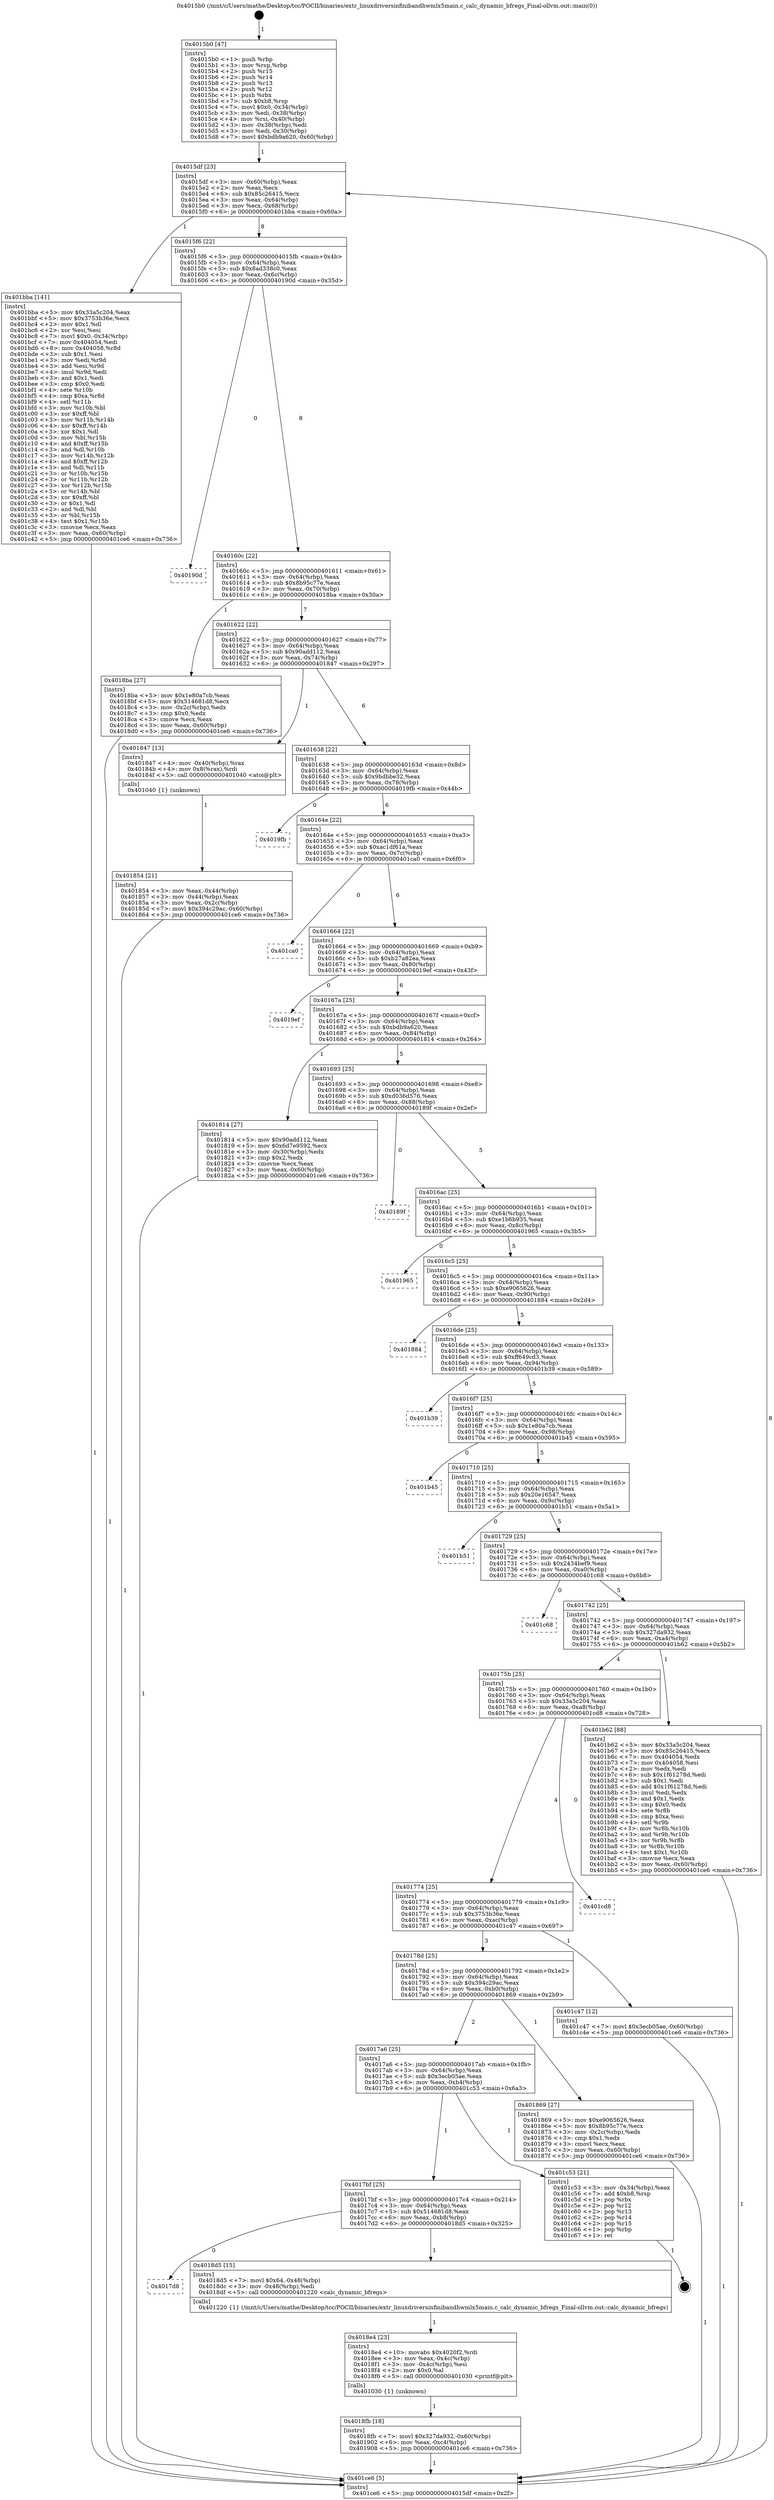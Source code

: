 digraph "0x4015b0" {
  label = "0x4015b0 (/mnt/c/Users/mathe/Desktop/tcc/POCII/binaries/extr_linuxdriversinfinibandhwmlx5main.c_calc_dynamic_bfregs_Final-ollvm.out::main(0))"
  labelloc = "t"
  node[shape=record]

  Entry [label="",width=0.3,height=0.3,shape=circle,fillcolor=black,style=filled]
  "0x4015df" [label="{
     0x4015df [23]\l
     | [instrs]\l
     &nbsp;&nbsp;0x4015df \<+3\>: mov -0x60(%rbp),%eax\l
     &nbsp;&nbsp;0x4015e2 \<+2\>: mov %eax,%ecx\l
     &nbsp;&nbsp;0x4015e4 \<+6\>: sub $0x85c26415,%ecx\l
     &nbsp;&nbsp;0x4015ea \<+3\>: mov %eax,-0x64(%rbp)\l
     &nbsp;&nbsp;0x4015ed \<+3\>: mov %ecx,-0x68(%rbp)\l
     &nbsp;&nbsp;0x4015f0 \<+6\>: je 0000000000401bba \<main+0x60a\>\l
  }"]
  "0x401bba" [label="{
     0x401bba [141]\l
     | [instrs]\l
     &nbsp;&nbsp;0x401bba \<+5\>: mov $0x33a5c204,%eax\l
     &nbsp;&nbsp;0x401bbf \<+5\>: mov $0x3753b36e,%ecx\l
     &nbsp;&nbsp;0x401bc4 \<+2\>: mov $0x1,%dl\l
     &nbsp;&nbsp;0x401bc6 \<+2\>: xor %esi,%esi\l
     &nbsp;&nbsp;0x401bc8 \<+7\>: movl $0x0,-0x34(%rbp)\l
     &nbsp;&nbsp;0x401bcf \<+7\>: mov 0x404054,%edi\l
     &nbsp;&nbsp;0x401bd6 \<+8\>: mov 0x404058,%r8d\l
     &nbsp;&nbsp;0x401bde \<+3\>: sub $0x1,%esi\l
     &nbsp;&nbsp;0x401be1 \<+3\>: mov %edi,%r9d\l
     &nbsp;&nbsp;0x401be4 \<+3\>: add %esi,%r9d\l
     &nbsp;&nbsp;0x401be7 \<+4\>: imul %r9d,%edi\l
     &nbsp;&nbsp;0x401beb \<+3\>: and $0x1,%edi\l
     &nbsp;&nbsp;0x401bee \<+3\>: cmp $0x0,%edi\l
     &nbsp;&nbsp;0x401bf1 \<+4\>: sete %r10b\l
     &nbsp;&nbsp;0x401bf5 \<+4\>: cmp $0xa,%r8d\l
     &nbsp;&nbsp;0x401bf9 \<+4\>: setl %r11b\l
     &nbsp;&nbsp;0x401bfd \<+3\>: mov %r10b,%bl\l
     &nbsp;&nbsp;0x401c00 \<+3\>: xor $0xff,%bl\l
     &nbsp;&nbsp;0x401c03 \<+3\>: mov %r11b,%r14b\l
     &nbsp;&nbsp;0x401c06 \<+4\>: xor $0xff,%r14b\l
     &nbsp;&nbsp;0x401c0a \<+3\>: xor $0x1,%dl\l
     &nbsp;&nbsp;0x401c0d \<+3\>: mov %bl,%r15b\l
     &nbsp;&nbsp;0x401c10 \<+4\>: and $0xff,%r15b\l
     &nbsp;&nbsp;0x401c14 \<+3\>: and %dl,%r10b\l
     &nbsp;&nbsp;0x401c17 \<+3\>: mov %r14b,%r12b\l
     &nbsp;&nbsp;0x401c1a \<+4\>: and $0xff,%r12b\l
     &nbsp;&nbsp;0x401c1e \<+3\>: and %dl,%r11b\l
     &nbsp;&nbsp;0x401c21 \<+3\>: or %r10b,%r15b\l
     &nbsp;&nbsp;0x401c24 \<+3\>: or %r11b,%r12b\l
     &nbsp;&nbsp;0x401c27 \<+3\>: xor %r12b,%r15b\l
     &nbsp;&nbsp;0x401c2a \<+3\>: or %r14b,%bl\l
     &nbsp;&nbsp;0x401c2d \<+3\>: xor $0xff,%bl\l
     &nbsp;&nbsp;0x401c30 \<+3\>: or $0x1,%dl\l
     &nbsp;&nbsp;0x401c33 \<+2\>: and %dl,%bl\l
     &nbsp;&nbsp;0x401c35 \<+3\>: or %bl,%r15b\l
     &nbsp;&nbsp;0x401c38 \<+4\>: test $0x1,%r15b\l
     &nbsp;&nbsp;0x401c3c \<+3\>: cmovne %ecx,%eax\l
     &nbsp;&nbsp;0x401c3f \<+3\>: mov %eax,-0x60(%rbp)\l
     &nbsp;&nbsp;0x401c42 \<+5\>: jmp 0000000000401ce6 \<main+0x736\>\l
  }"]
  "0x4015f6" [label="{
     0x4015f6 [22]\l
     | [instrs]\l
     &nbsp;&nbsp;0x4015f6 \<+5\>: jmp 00000000004015fb \<main+0x4b\>\l
     &nbsp;&nbsp;0x4015fb \<+3\>: mov -0x64(%rbp),%eax\l
     &nbsp;&nbsp;0x4015fe \<+5\>: sub $0x8ad338c0,%eax\l
     &nbsp;&nbsp;0x401603 \<+3\>: mov %eax,-0x6c(%rbp)\l
     &nbsp;&nbsp;0x401606 \<+6\>: je 000000000040190d \<main+0x35d\>\l
  }"]
  Exit [label="",width=0.3,height=0.3,shape=circle,fillcolor=black,style=filled,peripheries=2]
  "0x40190d" [label="{
     0x40190d\l
  }", style=dashed]
  "0x40160c" [label="{
     0x40160c [22]\l
     | [instrs]\l
     &nbsp;&nbsp;0x40160c \<+5\>: jmp 0000000000401611 \<main+0x61\>\l
     &nbsp;&nbsp;0x401611 \<+3\>: mov -0x64(%rbp),%eax\l
     &nbsp;&nbsp;0x401614 \<+5\>: sub $0x8b95c77e,%eax\l
     &nbsp;&nbsp;0x401619 \<+3\>: mov %eax,-0x70(%rbp)\l
     &nbsp;&nbsp;0x40161c \<+6\>: je 00000000004018ba \<main+0x30a\>\l
  }"]
  "0x4018fb" [label="{
     0x4018fb [18]\l
     | [instrs]\l
     &nbsp;&nbsp;0x4018fb \<+7\>: movl $0x327da932,-0x60(%rbp)\l
     &nbsp;&nbsp;0x401902 \<+6\>: mov %eax,-0xc4(%rbp)\l
     &nbsp;&nbsp;0x401908 \<+5\>: jmp 0000000000401ce6 \<main+0x736\>\l
  }"]
  "0x4018ba" [label="{
     0x4018ba [27]\l
     | [instrs]\l
     &nbsp;&nbsp;0x4018ba \<+5\>: mov $0x1e80a7cb,%eax\l
     &nbsp;&nbsp;0x4018bf \<+5\>: mov $0x514681d8,%ecx\l
     &nbsp;&nbsp;0x4018c4 \<+3\>: mov -0x2c(%rbp),%edx\l
     &nbsp;&nbsp;0x4018c7 \<+3\>: cmp $0x0,%edx\l
     &nbsp;&nbsp;0x4018ca \<+3\>: cmove %ecx,%eax\l
     &nbsp;&nbsp;0x4018cd \<+3\>: mov %eax,-0x60(%rbp)\l
     &nbsp;&nbsp;0x4018d0 \<+5\>: jmp 0000000000401ce6 \<main+0x736\>\l
  }"]
  "0x401622" [label="{
     0x401622 [22]\l
     | [instrs]\l
     &nbsp;&nbsp;0x401622 \<+5\>: jmp 0000000000401627 \<main+0x77\>\l
     &nbsp;&nbsp;0x401627 \<+3\>: mov -0x64(%rbp),%eax\l
     &nbsp;&nbsp;0x40162a \<+5\>: sub $0x90add112,%eax\l
     &nbsp;&nbsp;0x40162f \<+3\>: mov %eax,-0x74(%rbp)\l
     &nbsp;&nbsp;0x401632 \<+6\>: je 0000000000401847 \<main+0x297\>\l
  }"]
  "0x4018e4" [label="{
     0x4018e4 [23]\l
     | [instrs]\l
     &nbsp;&nbsp;0x4018e4 \<+10\>: movabs $0x4020f2,%rdi\l
     &nbsp;&nbsp;0x4018ee \<+3\>: mov %eax,-0x4c(%rbp)\l
     &nbsp;&nbsp;0x4018f1 \<+3\>: mov -0x4c(%rbp),%esi\l
     &nbsp;&nbsp;0x4018f4 \<+2\>: mov $0x0,%al\l
     &nbsp;&nbsp;0x4018f6 \<+5\>: call 0000000000401030 \<printf@plt\>\l
     | [calls]\l
     &nbsp;&nbsp;0x401030 \{1\} (unknown)\l
  }"]
  "0x401847" [label="{
     0x401847 [13]\l
     | [instrs]\l
     &nbsp;&nbsp;0x401847 \<+4\>: mov -0x40(%rbp),%rax\l
     &nbsp;&nbsp;0x40184b \<+4\>: mov 0x8(%rax),%rdi\l
     &nbsp;&nbsp;0x40184f \<+5\>: call 0000000000401040 \<atoi@plt\>\l
     | [calls]\l
     &nbsp;&nbsp;0x401040 \{1\} (unknown)\l
  }"]
  "0x401638" [label="{
     0x401638 [22]\l
     | [instrs]\l
     &nbsp;&nbsp;0x401638 \<+5\>: jmp 000000000040163d \<main+0x8d\>\l
     &nbsp;&nbsp;0x40163d \<+3\>: mov -0x64(%rbp),%eax\l
     &nbsp;&nbsp;0x401640 \<+5\>: sub $0x9bdbbe32,%eax\l
     &nbsp;&nbsp;0x401645 \<+3\>: mov %eax,-0x78(%rbp)\l
     &nbsp;&nbsp;0x401648 \<+6\>: je 00000000004019fb \<main+0x44b\>\l
  }"]
  "0x4017d8" [label="{
     0x4017d8\l
  }", style=dashed]
  "0x4019fb" [label="{
     0x4019fb\l
  }", style=dashed]
  "0x40164e" [label="{
     0x40164e [22]\l
     | [instrs]\l
     &nbsp;&nbsp;0x40164e \<+5\>: jmp 0000000000401653 \<main+0xa3\>\l
     &nbsp;&nbsp;0x401653 \<+3\>: mov -0x64(%rbp),%eax\l
     &nbsp;&nbsp;0x401656 \<+5\>: sub $0xac1df61a,%eax\l
     &nbsp;&nbsp;0x40165b \<+3\>: mov %eax,-0x7c(%rbp)\l
     &nbsp;&nbsp;0x40165e \<+6\>: je 0000000000401ca0 \<main+0x6f0\>\l
  }"]
  "0x4018d5" [label="{
     0x4018d5 [15]\l
     | [instrs]\l
     &nbsp;&nbsp;0x4018d5 \<+7\>: movl $0x64,-0x48(%rbp)\l
     &nbsp;&nbsp;0x4018dc \<+3\>: mov -0x48(%rbp),%edi\l
     &nbsp;&nbsp;0x4018df \<+5\>: call 0000000000401220 \<calc_dynamic_bfregs\>\l
     | [calls]\l
     &nbsp;&nbsp;0x401220 \{1\} (/mnt/c/Users/mathe/Desktop/tcc/POCII/binaries/extr_linuxdriversinfinibandhwmlx5main.c_calc_dynamic_bfregs_Final-ollvm.out::calc_dynamic_bfregs)\l
  }"]
  "0x401ca0" [label="{
     0x401ca0\l
  }", style=dashed]
  "0x401664" [label="{
     0x401664 [22]\l
     | [instrs]\l
     &nbsp;&nbsp;0x401664 \<+5\>: jmp 0000000000401669 \<main+0xb9\>\l
     &nbsp;&nbsp;0x401669 \<+3\>: mov -0x64(%rbp),%eax\l
     &nbsp;&nbsp;0x40166c \<+5\>: sub $0xb27a82ea,%eax\l
     &nbsp;&nbsp;0x401671 \<+3\>: mov %eax,-0x80(%rbp)\l
     &nbsp;&nbsp;0x401674 \<+6\>: je 00000000004019ef \<main+0x43f\>\l
  }"]
  "0x4017bf" [label="{
     0x4017bf [25]\l
     | [instrs]\l
     &nbsp;&nbsp;0x4017bf \<+5\>: jmp 00000000004017c4 \<main+0x214\>\l
     &nbsp;&nbsp;0x4017c4 \<+3\>: mov -0x64(%rbp),%eax\l
     &nbsp;&nbsp;0x4017c7 \<+5\>: sub $0x514681d8,%eax\l
     &nbsp;&nbsp;0x4017cc \<+6\>: mov %eax,-0xb8(%rbp)\l
     &nbsp;&nbsp;0x4017d2 \<+6\>: je 00000000004018d5 \<main+0x325\>\l
  }"]
  "0x4019ef" [label="{
     0x4019ef\l
  }", style=dashed]
  "0x40167a" [label="{
     0x40167a [25]\l
     | [instrs]\l
     &nbsp;&nbsp;0x40167a \<+5\>: jmp 000000000040167f \<main+0xcf\>\l
     &nbsp;&nbsp;0x40167f \<+3\>: mov -0x64(%rbp),%eax\l
     &nbsp;&nbsp;0x401682 \<+5\>: sub $0xbdb9a620,%eax\l
     &nbsp;&nbsp;0x401687 \<+6\>: mov %eax,-0x84(%rbp)\l
     &nbsp;&nbsp;0x40168d \<+6\>: je 0000000000401814 \<main+0x264\>\l
  }"]
  "0x401c53" [label="{
     0x401c53 [21]\l
     | [instrs]\l
     &nbsp;&nbsp;0x401c53 \<+3\>: mov -0x34(%rbp),%eax\l
     &nbsp;&nbsp;0x401c56 \<+7\>: add $0xb8,%rsp\l
     &nbsp;&nbsp;0x401c5d \<+1\>: pop %rbx\l
     &nbsp;&nbsp;0x401c5e \<+2\>: pop %r12\l
     &nbsp;&nbsp;0x401c60 \<+2\>: pop %r13\l
     &nbsp;&nbsp;0x401c62 \<+2\>: pop %r14\l
     &nbsp;&nbsp;0x401c64 \<+2\>: pop %r15\l
     &nbsp;&nbsp;0x401c66 \<+1\>: pop %rbp\l
     &nbsp;&nbsp;0x401c67 \<+1\>: ret\l
  }"]
  "0x401814" [label="{
     0x401814 [27]\l
     | [instrs]\l
     &nbsp;&nbsp;0x401814 \<+5\>: mov $0x90add112,%eax\l
     &nbsp;&nbsp;0x401819 \<+5\>: mov $0x6d7e9592,%ecx\l
     &nbsp;&nbsp;0x40181e \<+3\>: mov -0x30(%rbp),%edx\l
     &nbsp;&nbsp;0x401821 \<+3\>: cmp $0x2,%edx\l
     &nbsp;&nbsp;0x401824 \<+3\>: cmovne %ecx,%eax\l
     &nbsp;&nbsp;0x401827 \<+3\>: mov %eax,-0x60(%rbp)\l
     &nbsp;&nbsp;0x40182a \<+5\>: jmp 0000000000401ce6 \<main+0x736\>\l
  }"]
  "0x401693" [label="{
     0x401693 [25]\l
     | [instrs]\l
     &nbsp;&nbsp;0x401693 \<+5\>: jmp 0000000000401698 \<main+0xe8\>\l
     &nbsp;&nbsp;0x401698 \<+3\>: mov -0x64(%rbp),%eax\l
     &nbsp;&nbsp;0x40169b \<+5\>: sub $0xd036d576,%eax\l
     &nbsp;&nbsp;0x4016a0 \<+6\>: mov %eax,-0x88(%rbp)\l
     &nbsp;&nbsp;0x4016a6 \<+6\>: je 000000000040189f \<main+0x2ef\>\l
  }"]
  "0x401ce6" [label="{
     0x401ce6 [5]\l
     | [instrs]\l
     &nbsp;&nbsp;0x401ce6 \<+5\>: jmp 00000000004015df \<main+0x2f\>\l
  }"]
  "0x4015b0" [label="{
     0x4015b0 [47]\l
     | [instrs]\l
     &nbsp;&nbsp;0x4015b0 \<+1\>: push %rbp\l
     &nbsp;&nbsp;0x4015b1 \<+3\>: mov %rsp,%rbp\l
     &nbsp;&nbsp;0x4015b4 \<+2\>: push %r15\l
     &nbsp;&nbsp;0x4015b6 \<+2\>: push %r14\l
     &nbsp;&nbsp;0x4015b8 \<+2\>: push %r13\l
     &nbsp;&nbsp;0x4015ba \<+2\>: push %r12\l
     &nbsp;&nbsp;0x4015bc \<+1\>: push %rbx\l
     &nbsp;&nbsp;0x4015bd \<+7\>: sub $0xb8,%rsp\l
     &nbsp;&nbsp;0x4015c4 \<+7\>: movl $0x0,-0x34(%rbp)\l
     &nbsp;&nbsp;0x4015cb \<+3\>: mov %edi,-0x38(%rbp)\l
     &nbsp;&nbsp;0x4015ce \<+4\>: mov %rsi,-0x40(%rbp)\l
     &nbsp;&nbsp;0x4015d2 \<+3\>: mov -0x38(%rbp),%edi\l
     &nbsp;&nbsp;0x4015d5 \<+3\>: mov %edi,-0x30(%rbp)\l
     &nbsp;&nbsp;0x4015d8 \<+7\>: movl $0xbdb9a620,-0x60(%rbp)\l
  }"]
  "0x401854" [label="{
     0x401854 [21]\l
     | [instrs]\l
     &nbsp;&nbsp;0x401854 \<+3\>: mov %eax,-0x44(%rbp)\l
     &nbsp;&nbsp;0x401857 \<+3\>: mov -0x44(%rbp),%eax\l
     &nbsp;&nbsp;0x40185a \<+3\>: mov %eax,-0x2c(%rbp)\l
     &nbsp;&nbsp;0x40185d \<+7\>: movl $0x394c29ac,-0x60(%rbp)\l
     &nbsp;&nbsp;0x401864 \<+5\>: jmp 0000000000401ce6 \<main+0x736\>\l
  }"]
  "0x4017a6" [label="{
     0x4017a6 [25]\l
     | [instrs]\l
     &nbsp;&nbsp;0x4017a6 \<+5\>: jmp 00000000004017ab \<main+0x1fb\>\l
     &nbsp;&nbsp;0x4017ab \<+3\>: mov -0x64(%rbp),%eax\l
     &nbsp;&nbsp;0x4017ae \<+5\>: sub $0x3ecb05ae,%eax\l
     &nbsp;&nbsp;0x4017b3 \<+6\>: mov %eax,-0xb4(%rbp)\l
     &nbsp;&nbsp;0x4017b9 \<+6\>: je 0000000000401c53 \<main+0x6a3\>\l
  }"]
  "0x40189f" [label="{
     0x40189f\l
  }", style=dashed]
  "0x4016ac" [label="{
     0x4016ac [25]\l
     | [instrs]\l
     &nbsp;&nbsp;0x4016ac \<+5\>: jmp 00000000004016b1 \<main+0x101\>\l
     &nbsp;&nbsp;0x4016b1 \<+3\>: mov -0x64(%rbp),%eax\l
     &nbsp;&nbsp;0x4016b4 \<+5\>: sub $0xe1b6b935,%eax\l
     &nbsp;&nbsp;0x4016b9 \<+6\>: mov %eax,-0x8c(%rbp)\l
     &nbsp;&nbsp;0x4016bf \<+6\>: je 0000000000401965 \<main+0x3b5\>\l
  }"]
  "0x401869" [label="{
     0x401869 [27]\l
     | [instrs]\l
     &nbsp;&nbsp;0x401869 \<+5\>: mov $0xe9065626,%eax\l
     &nbsp;&nbsp;0x40186e \<+5\>: mov $0x8b95c77e,%ecx\l
     &nbsp;&nbsp;0x401873 \<+3\>: mov -0x2c(%rbp),%edx\l
     &nbsp;&nbsp;0x401876 \<+3\>: cmp $0x1,%edx\l
     &nbsp;&nbsp;0x401879 \<+3\>: cmovl %ecx,%eax\l
     &nbsp;&nbsp;0x40187c \<+3\>: mov %eax,-0x60(%rbp)\l
     &nbsp;&nbsp;0x40187f \<+5\>: jmp 0000000000401ce6 \<main+0x736\>\l
  }"]
  "0x401965" [label="{
     0x401965\l
  }", style=dashed]
  "0x4016c5" [label="{
     0x4016c5 [25]\l
     | [instrs]\l
     &nbsp;&nbsp;0x4016c5 \<+5\>: jmp 00000000004016ca \<main+0x11a\>\l
     &nbsp;&nbsp;0x4016ca \<+3\>: mov -0x64(%rbp),%eax\l
     &nbsp;&nbsp;0x4016cd \<+5\>: sub $0xe9065626,%eax\l
     &nbsp;&nbsp;0x4016d2 \<+6\>: mov %eax,-0x90(%rbp)\l
     &nbsp;&nbsp;0x4016d8 \<+6\>: je 0000000000401884 \<main+0x2d4\>\l
  }"]
  "0x40178d" [label="{
     0x40178d [25]\l
     | [instrs]\l
     &nbsp;&nbsp;0x40178d \<+5\>: jmp 0000000000401792 \<main+0x1e2\>\l
     &nbsp;&nbsp;0x401792 \<+3\>: mov -0x64(%rbp),%eax\l
     &nbsp;&nbsp;0x401795 \<+5\>: sub $0x394c29ac,%eax\l
     &nbsp;&nbsp;0x40179a \<+6\>: mov %eax,-0xb0(%rbp)\l
     &nbsp;&nbsp;0x4017a0 \<+6\>: je 0000000000401869 \<main+0x2b9\>\l
  }"]
  "0x401884" [label="{
     0x401884\l
  }", style=dashed]
  "0x4016de" [label="{
     0x4016de [25]\l
     | [instrs]\l
     &nbsp;&nbsp;0x4016de \<+5\>: jmp 00000000004016e3 \<main+0x133\>\l
     &nbsp;&nbsp;0x4016e3 \<+3\>: mov -0x64(%rbp),%eax\l
     &nbsp;&nbsp;0x4016e6 \<+5\>: sub $0xff649cd3,%eax\l
     &nbsp;&nbsp;0x4016eb \<+6\>: mov %eax,-0x94(%rbp)\l
     &nbsp;&nbsp;0x4016f1 \<+6\>: je 0000000000401b39 \<main+0x589\>\l
  }"]
  "0x401c47" [label="{
     0x401c47 [12]\l
     | [instrs]\l
     &nbsp;&nbsp;0x401c47 \<+7\>: movl $0x3ecb05ae,-0x60(%rbp)\l
     &nbsp;&nbsp;0x401c4e \<+5\>: jmp 0000000000401ce6 \<main+0x736\>\l
  }"]
  "0x401b39" [label="{
     0x401b39\l
  }", style=dashed]
  "0x4016f7" [label="{
     0x4016f7 [25]\l
     | [instrs]\l
     &nbsp;&nbsp;0x4016f7 \<+5\>: jmp 00000000004016fc \<main+0x14c\>\l
     &nbsp;&nbsp;0x4016fc \<+3\>: mov -0x64(%rbp),%eax\l
     &nbsp;&nbsp;0x4016ff \<+5\>: sub $0x1e80a7cb,%eax\l
     &nbsp;&nbsp;0x401704 \<+6\>: mov %eax,-0x98(%rbp)\l
     &nbsp;&nbsp;0x40170a \<+6\>: je 0000000000401b45 \<main+0x595\>\l
  }"]
  "0x401774" [label="{
     0x401774 [25]\l
     | [instrs]\l
     &nbsp;&nbsp;0x401774 \<+5\>: jmp 0000000000401779 \<main+0x1c9\>\l
     &nbsp;&nbsp;0x401779 \<+3\>: mov -0x64(%rbp),%eax\l
     &nbsp;&nbsp;0x40177c \<+5\>: sub $0x3753b36e,%eax\l
     &nbsp;&nbsp;0x401781 \<+6\>: mov %eax,-0xac(%rbp)\l
     &nbsp;&nbsp;0x401787 \<+6\>: je 0000000000401c47 \<main+0x697\>\l
  }"]
  "0x401b45" [label="{
     0x401b45\l
  }", style=dashed]
  "0x401710" [label="{
     0x401710 [25]\l
     | [instrs]\l
     &nbsp;&nbsp;0x401710 \<+5\>: jmp 0000000000401715 \<main+0x165\>\l
     &nbsp;&nbsp;0x401715 \<+3\>: mov -0x64(%rbp),%eax\l
     &nbsp;&nbsp;0x401718 \<+5\>: sub $0x20e16547,%eax\l
     &nbsp;&nbsp;0x40171d \<+6\>: mov %eax,-0x9c(%rbp)\l
     &nbsp;&nbsp;0x401723 \<+6\>: je 0000000000401b51 \<main+0x5a1\>\l
  }"]
  "0x401cd8" [label="{
     0x401cd8\l
  }", style=dashed]
  "0x401b51" [label="{
     0x401b51\l
  }", style=dashed]
  "0x401729" [label="{
     0x401729 [25]\l
     | [instrs]\l
     &nbsp;&nbsp;0x401729 \<+5\>: jmp 000000000040172e \<main+0x17e\>\l
     &nbsp;&nbsp;0x40172e \<+3\>: mov -0x64(%rbp),%eax\l
     &nbsp;&nbsp;0x401731 \<+5\>: sub $0x2434bef9,%eax\l
     &nbsp;&nbsp;0x401736 \<+6\>: mov %eax,-0xa0(%rbp)\l
     &nbsp;&nbsp;0x40173c \<+6\>: je 0000000000401c68 \<main+0x6b8\>\l
  }"]
  "0x40175b" [label="{
     0x40175b [25]\l
     | [instrs]\l
     &nbsp;&nbsp;0x40175b \<+5\>: jmp 0000000000401760 \<main+0x1b0\>\l
     &nbsp;&nbsp;0x401760 \<+3\>: mov -0x64(%rbp),%eax\l
     &nbsp;&nbsp;0x401763 \<+5\>: sub $0x33a5c204,%eax\l
     &nbsp;&nbsp;0x401768 \<+6\>: mov %eax,-0xa8(%rbp)\l
     &nbsp;&nbsp;0x40176e \<+6\>: je 0000000000401cd8 \<main+0x728\>\l
  }"]
  "0x401c68" [label="{
     0x401c68\l
  }", style=dashed]
  "0x401742" [label="{
     0x401742 [25]\l
     | [instrs]\l
     &nbsp;&nbsp;0x401742 \<+5\>: jmp 0000000000401747 \<main+0x197\>\l
     &nbsp;&nbsp;0x401747 \<+3\>: mov -0x64(%rbp),%eax\l
     &nbsp;&nbsp;0x40174a \<+5\>: sub $0x327da932,%eax\l
     &nbsp;&nbsp;0x40174f \<+6\>: mov %eax,-0xa4(%rbp)\l
     &nbsp;&nbsp;0x401755 \<+6\>: je 0000000000401b62 \<main+0x5b2\>\l
  }"]
  "0x401b62" [label="{
     0x401b62 [88]\l
     | [instrs]\l
     &nbsp;&nbsp;0x401b62 \<+5\>: mov $0x33a5c204,%eax\l
     &nbsp;&nbsp;0x401b67 \<+5\>: mov $0x85c26415,%ecx\l
     &nbsp;&nbsp;0x401b6c \<+7\>: mov 0x404054,%edx\l
     &nbsp;&nbsp;0x401b73 \<+7\>: mov 0x404058,%esi\l
     &nbsp;&nbsp;0x401b7a \<+2\>: mov %edx,%edi\l
     &nbsp;&nbsp;0x401b7c \<+6\>: sub $0x1f61278d,%edi\l
     &nbsp;&nbsp;0x401b82 \<+3\>: sub $0x1,%edi\l
     &nbsp;&nbsp;0x401b85 \<+6\>: add $0x1f61278d,%edi\l
     &nbsp;&nbsp;0x401b8b \<+3\>: imul %edi,%edx\l
     &nbsp;&nbsp;0x401b8e \<+3\>: and $0x1,%edx\l
     &nbsp;&nbsp;0x401b91 \<+3\>: cmp $0x0,%edx\l
     &nbsp;&nbsp;0x401b94 \<+4\>: sete %r8b\l
     &nbsp;&nbsp;0x401b98 \<+3\>: cmp $0xa,%esi\l
     &nbsp;&nbsp;0x401b9b \<+4\>: setl %r9b\l
     &nbsp;&nbsp;0x401b9f \<+3\>: mov %r8b,%r10b\l
     &nbsp;&nbsp;0x401ba2 \<+3\>: and %r9b,%r10b\l
     &nbsp;&nbsp;0x401ba5 \<+3\>: xor %r9b,%r8b\l
     &nbsp;&nbsp;0x401ba8 \<+3\>: or %r8b,%r10b\l
     &nbsp;&nbsp;0x401bab \<+4\>: test $0x1,%r10b\l
     &nbsp;&nbsp;0x401baf \<+3\>: cmovne %ecx,%eax\l
     &nbsp;&nbsp;0x401bb2 \<+3\>: mov %eax,-0x60(%rbp)\l
     &nbsp;&nbsp;0x401bb5 \<+5\>: jmp 0000000000401ce6 \<main+0x736\>\l
  }"]
  Entry -> "0x4015b0" [label=" 1"]
  "0x4015df" -> "0x401bba" [label=" 1"]
  "0x4015df" -> "0x4015f6" [label=" 8"]
  "0x401c53" -> Exit [label=" 1"]
  "0x4015f6" -> "0x40190d" [label=" 0"]
  "0x4015f6" -> "0x40160c" [label=" 8"]
  "0x401c47" -> "0x401ce6" [label=" 1"]
  "0x40160c" -> "0x4018ba" [label=" 1"]
  "0x40160c" -> "0x401622" [label=" 7"]
  "0x401bba" -> "0x401ce6" [label=" 1"]
  "0x401622" -> "0x401847" [label=" 1"]
  "0x401622" -> "0x401638" [label=" 6"]
  "0x401b62" -> "0x401ce6" [label=" 1"]
  "0x401638" -> "0x4019fb" [label=" 0"]
  "0x401638" -> "0x40164e" [label=" 6"]
  "0x4018fb" -> "0x401ce6" [label=" 1"]
  "0x40164e" -> "0x401ca0" [label=" 0"]
  "0x40164e" -> "0x401664" [label=" 6"]
  "0x4018e4" -> "0x4018fb" [label=" 1"]
  "0x401664" -> "0x4019ef" [label=" 0"]
  "0x401664" -> "0x40167a" [label=" 6"]
  "0x4017bf" -> "0x4017d8" [label=" 0"]
  "0x40167a" -> "0x401814" [label=" 1"]
  "0x40167a" -> "0x401693" [label=" 5"]
  "0x401814" -> "0x401ce6" [label=" 1"]
  "0x4015b0" -> "0x4015df" [label=" 1"]
  "0x401ce6" -> "0x4015df" [label=" 8"]
  "0x401847" -> "0x401854" [label=" 1"]
  "0x401854" -> "0x401ce6" [label=" 1"]
  "0x4017bf" -> "0x4018d5" [label=" 1"]
  "0x401693" -> "0x40189f" [label=" 0"]
  "0x401693" -> "0x4016ac" [label=" 5"]
  "0x4017a6" -> "0x4017bf" [label=" 1"]
  "0x4016ac" -> "0x401965" [label=" 0"]
  "0x4016ac" -> "0x4016c5" [label=" 5"]
  "0x4017a6" -> "0x401c53" [label=" 1"]
  "0x4016c5" -> "0x401884" [label=" 0"]
  "0x4016c5" -> "0x4016de" [label=" 5"]
  "0x4018ba" -> "0x401ce6" [label=" 1"]
  "0x4016de" -> "0x401b39" [label=" 0"]
  "0x4016de" -> "0x4016f7" [label=" 5"]
  "0x401869" -> "0x401ce6" [label=" 1"]
  "0x4016f7" -> "0x401b45" [label=" 0"]
  "0x4016f7" -> "0x401710" [label=" 5"]
  "0x40178d" -> "0x401869" [label=" 1"]
  "0x401710" -> "0x401b51" [label=" 0"]
  "0x401710" -> "0x401729" [label=" 5"]
  "0x4018d5" -> "0x4018e4" [label=" 1"]
  "0x401729" -> "0x401c68" [label=" 0"]
  "0x401729" -> "0x401742" [label=" 5"]
  "0x401774" -> "0x401c47" [label=" 1"]
  "0x401742" -> "0x401b62" [label=" 1"]
  "0x401742" -> "0x40175b" [label=" 4"]
  "0x401774" -> "0x40178d" [label=" 3"]
  "0x40175b" -> "0x401cd8" [label=" 0"]
  "0x40175b" -> "0x401774" [label=" 4"]
  "0x40178d" -> "0x4017a6" [label=" 2"]
}
